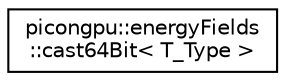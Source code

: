 digraph "Graphical Class Hierarchy"
{
 // LATEX_PDF_SIZE
  edge [fontname="Helvetica",fontsize="10",labelfontname="Helvetica",labelfontsize="10"];
  node [fontname="Helvetica",fontsize="10",shape=record];
  rankdir="LR";
  Node0 [label="picongpu::energyFields\l::cast64Bit\< T_Type \>",height=0.2,width=0.4,color="black", fillcolor="white", style="filled",URL="$structpicongpu_1_1energy_fields_1_1cast64_bit.html",tooltip=" "];
}
